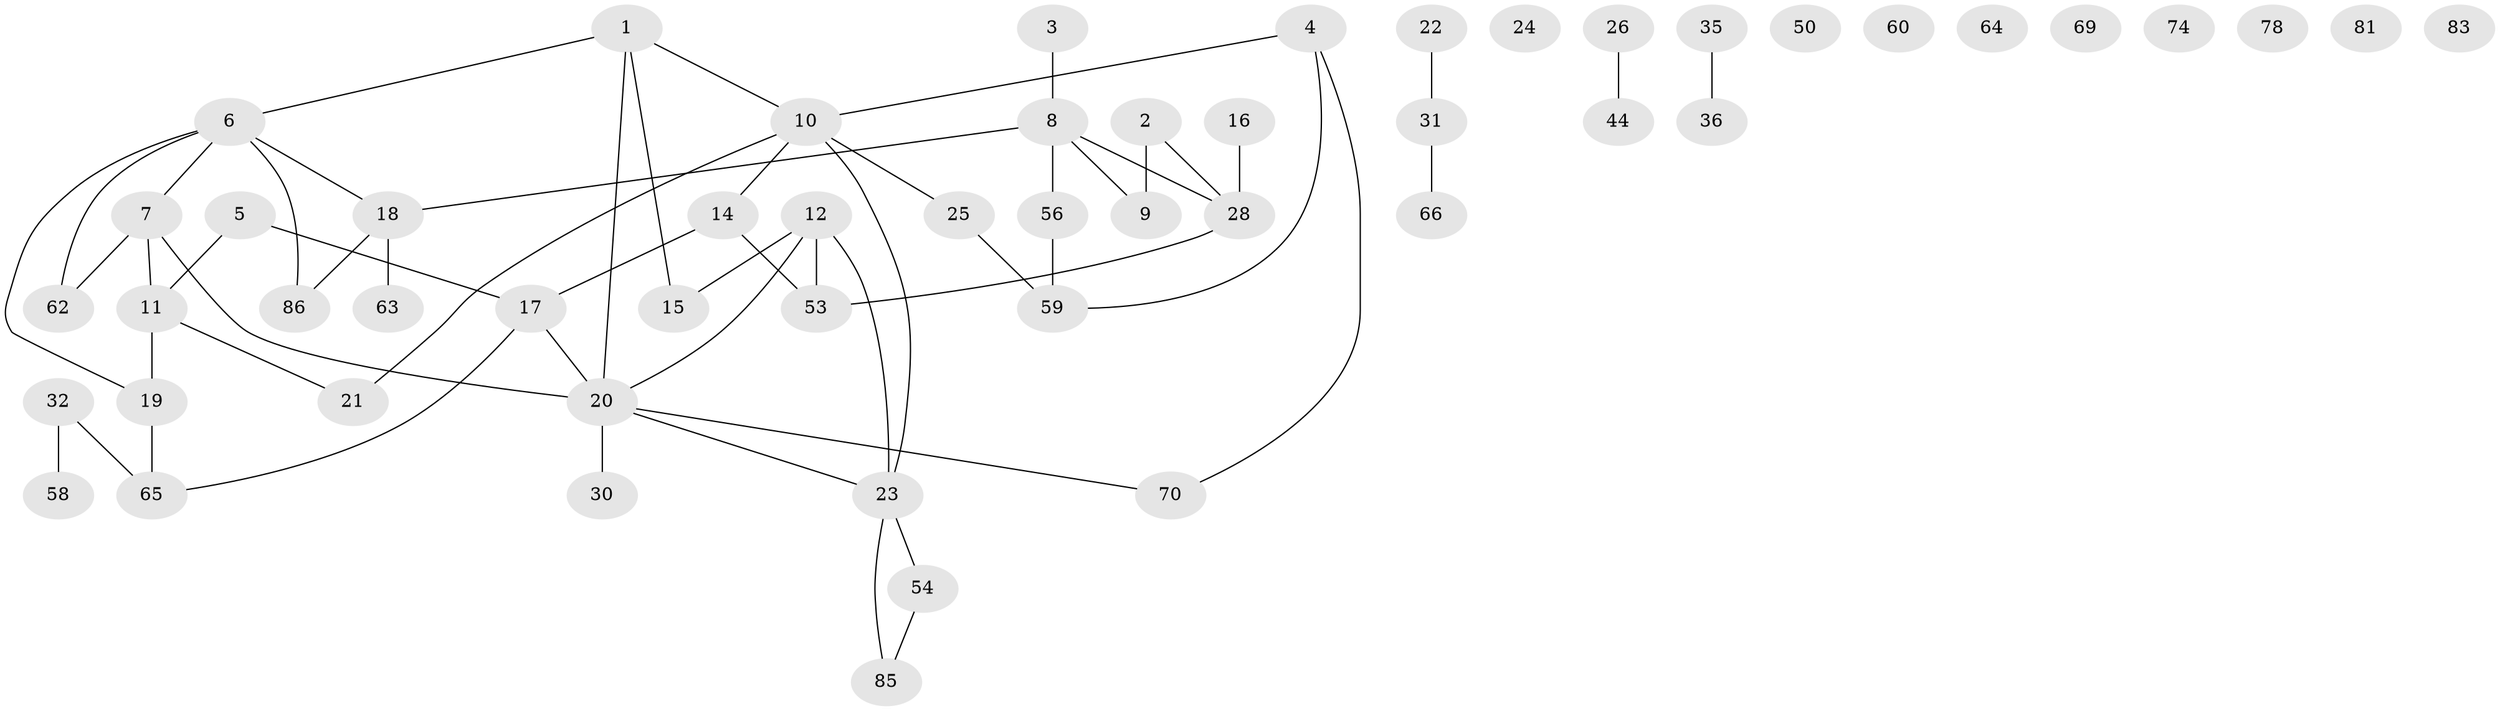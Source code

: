 // original degree distribution, {4: 0.08045977011494253, 2: 0.3333333333333333, 1: 0.1839080459770115, 3: 0.25287356321839083, 5: 0.04597701149425287, 0: 0.10344827586206896}
// Generated by graph-tools (version 1.1) at 2025/16/03/04/25 18:16:34]
// undirected, 52 vertices, 57 edges
graph export_dot {
graph [start="1"]
  node [color=gray90,style=filled];
  1;
  2 [super="+43"];
  3;
  4 [super="+29"];
  5 [super="+47"];
  6 [super="+68+33"];
  7;
  8 [super="+75"];
  9 [super="+55"];
  10 [super="+45+39+13"];
  11 [super="+76+38"];
  12 [super="+41"];
  14;
  15;
  16;
  17 [super="+73+82"];
  18 [super="+42+34"];
  19 [super="+27"];
  20 [super="+72"];
  21;
  22;
  23 [super="+40"];
  24;
  25;
  26;
  28 [super="+51+48+84"];
  30;
  31 [super="+46"];
  32 [super="+71"];
  35 [super="+79"];
  36;
  44;
  50;
  53 [super="+57+61"];
  54;
  56;
  58;
  59;
  60;
  62;
  63;
  64;
  65;
  66;
  69;
  70;
  74;
  78;
  81;
  83;
  85;
  86 [super="+87"];
  1 -- 15;
  1 -- 6;
  1 -- 20;
  1 -- 10;
  2 -- 9;
  2 -- 28;
  3 -- 8;
  4 -- 10;
  4 -- 59;
  4 -- 70;
  5 -- 17;
  5 -- 11;
  6 -- 7;
  6 -- 62;
  6 -- 19;
  6 -- 86;
  6 -- 18;
  7 -- 20;
  7 -- 62;
  7 -- 11;
  8 -- 56;
  8 -- 9;
  8 -- 28;
  8 -- 18;
  10 -- 21;
  10 -- 23;
  10 -- 25;
  10 -- 14;
  11 -- 19;
  11 -- 21;
  12 -- 15 [weight=2];
  12 -- 20;
  12 -- 23;
  12 -- 53;
  14 -- 17;
  14 -- 53;
  16 -- 28;
  17 -- 65;
  17 -- 20;
  18 -- 63 [weight=2];
  18 -- 86;
  19 -- 65;
  20 -- 23;
  20 -- 30;
  20 -- 70;
  22 -- 31;
  23 -- 85;
  23 -- 54;
  25 -- 59;
  26 -- 44;
  28 -- 53;
  31 -- 66;
  32 -- 65;
  32 -- 58;
  35 -- 36;
  54 -- 85;
  56 -- 59;
}
